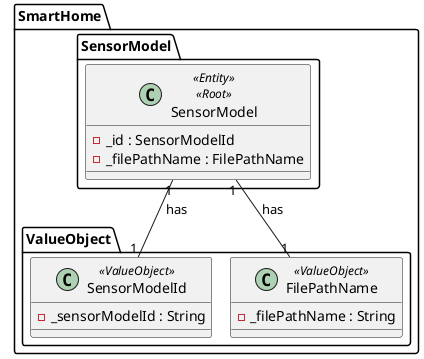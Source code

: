 @startuml
!pragma layout smetana

package SmartHome.SensorModel{

    class SensorModel <<Entity>> <<Root>>{
    - _id : SensorModelId
    - _filePathName : FilePathName
    }
}

package SmartHome.ValueObject {

     class SensorModelId <<ValueObject>>{
        - _sensorModelId : String
     }

     class FilePathName <<ValueObject>>{
        - _filePathName : String
     }
}

SmartHome.SensorModel.SensorModel "1" -- "1" SmartHome.ValueObject.SensorModelId : has
SmartHome.SensorModel.SensorModel "1" -- "1" SmartHome.ValueObject.FilePathName : has



@enduml